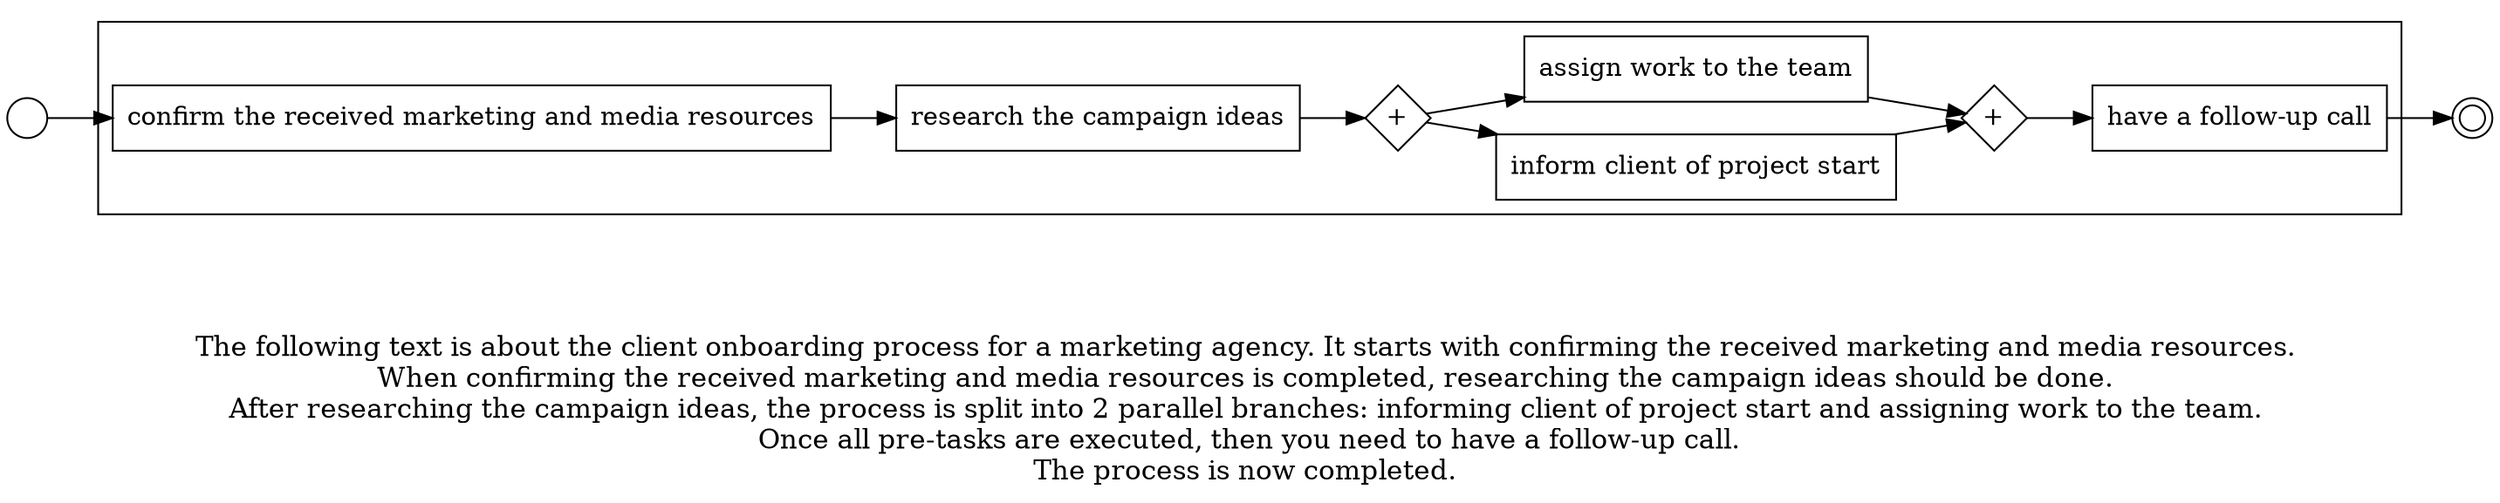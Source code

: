 digraph client_onboarding_process_for_a_marketing_agency_28 {
	graph [rankdir=LR]
	START_NODE [label="" shape=circle width=0.3]
	subgraph CLUSTER_0 {
		"confirm the received marketing and media resources" [shape=box]
		"research the campaign ideas" [shape=box]
		"confirm the received marketing and media resources" -> "research the campaign ideas"
		"AND_SPLIT--4. Project start_51DG" [label="+" fixedsize=true shape=diamond width=0.5]
		"research the campaign ideas" -> "AND_SPLIT--4. Project start_51DG"
		"inform client of project start" [shape=box]
		"AND_SPLIT--4. Project start_51DG" -> "inform client of project start"
		"assign work to the team" [shape=box]
		"AND_SPLIT--4. Project start_51DG" -> "assign work to the team"
		"AND_JOIN--4. Project start_51DG" [label="+" fixedsize=true shape=diamond width=0.5]
		"inform client of project start" -> "AND_JOIN--4. Project start_51DG"
		"assign work to the team" -> "AND_JOIN--4. Project start_51DG"
		"have a follow-up call" [shape=box]
		"AND_JOIN--4. Project start_51DG" -> "have a follow-up call"
	}
	START_NODE -> "confirm the received marketing and media resources"
	END_NODE [label="" shape=doublecircle width=0.2]
	"have a follow-up call" -> END_NODE
	fontsize=15 label="\n\n
The following text is about the client onboarding process for a marketing agency. It starts with confirming the received marketing and media resources. 
When confirming the received marketing and media resources is completed, researching the campaign ideas should be done. 
After researching the campaign ideas, the process is split into 2 parallel branches: informing client of project start and assigning work to the team. 
Once all pre-tasks are executed, then you need to have a follow-up call.
The process is now completed. 
"
}
